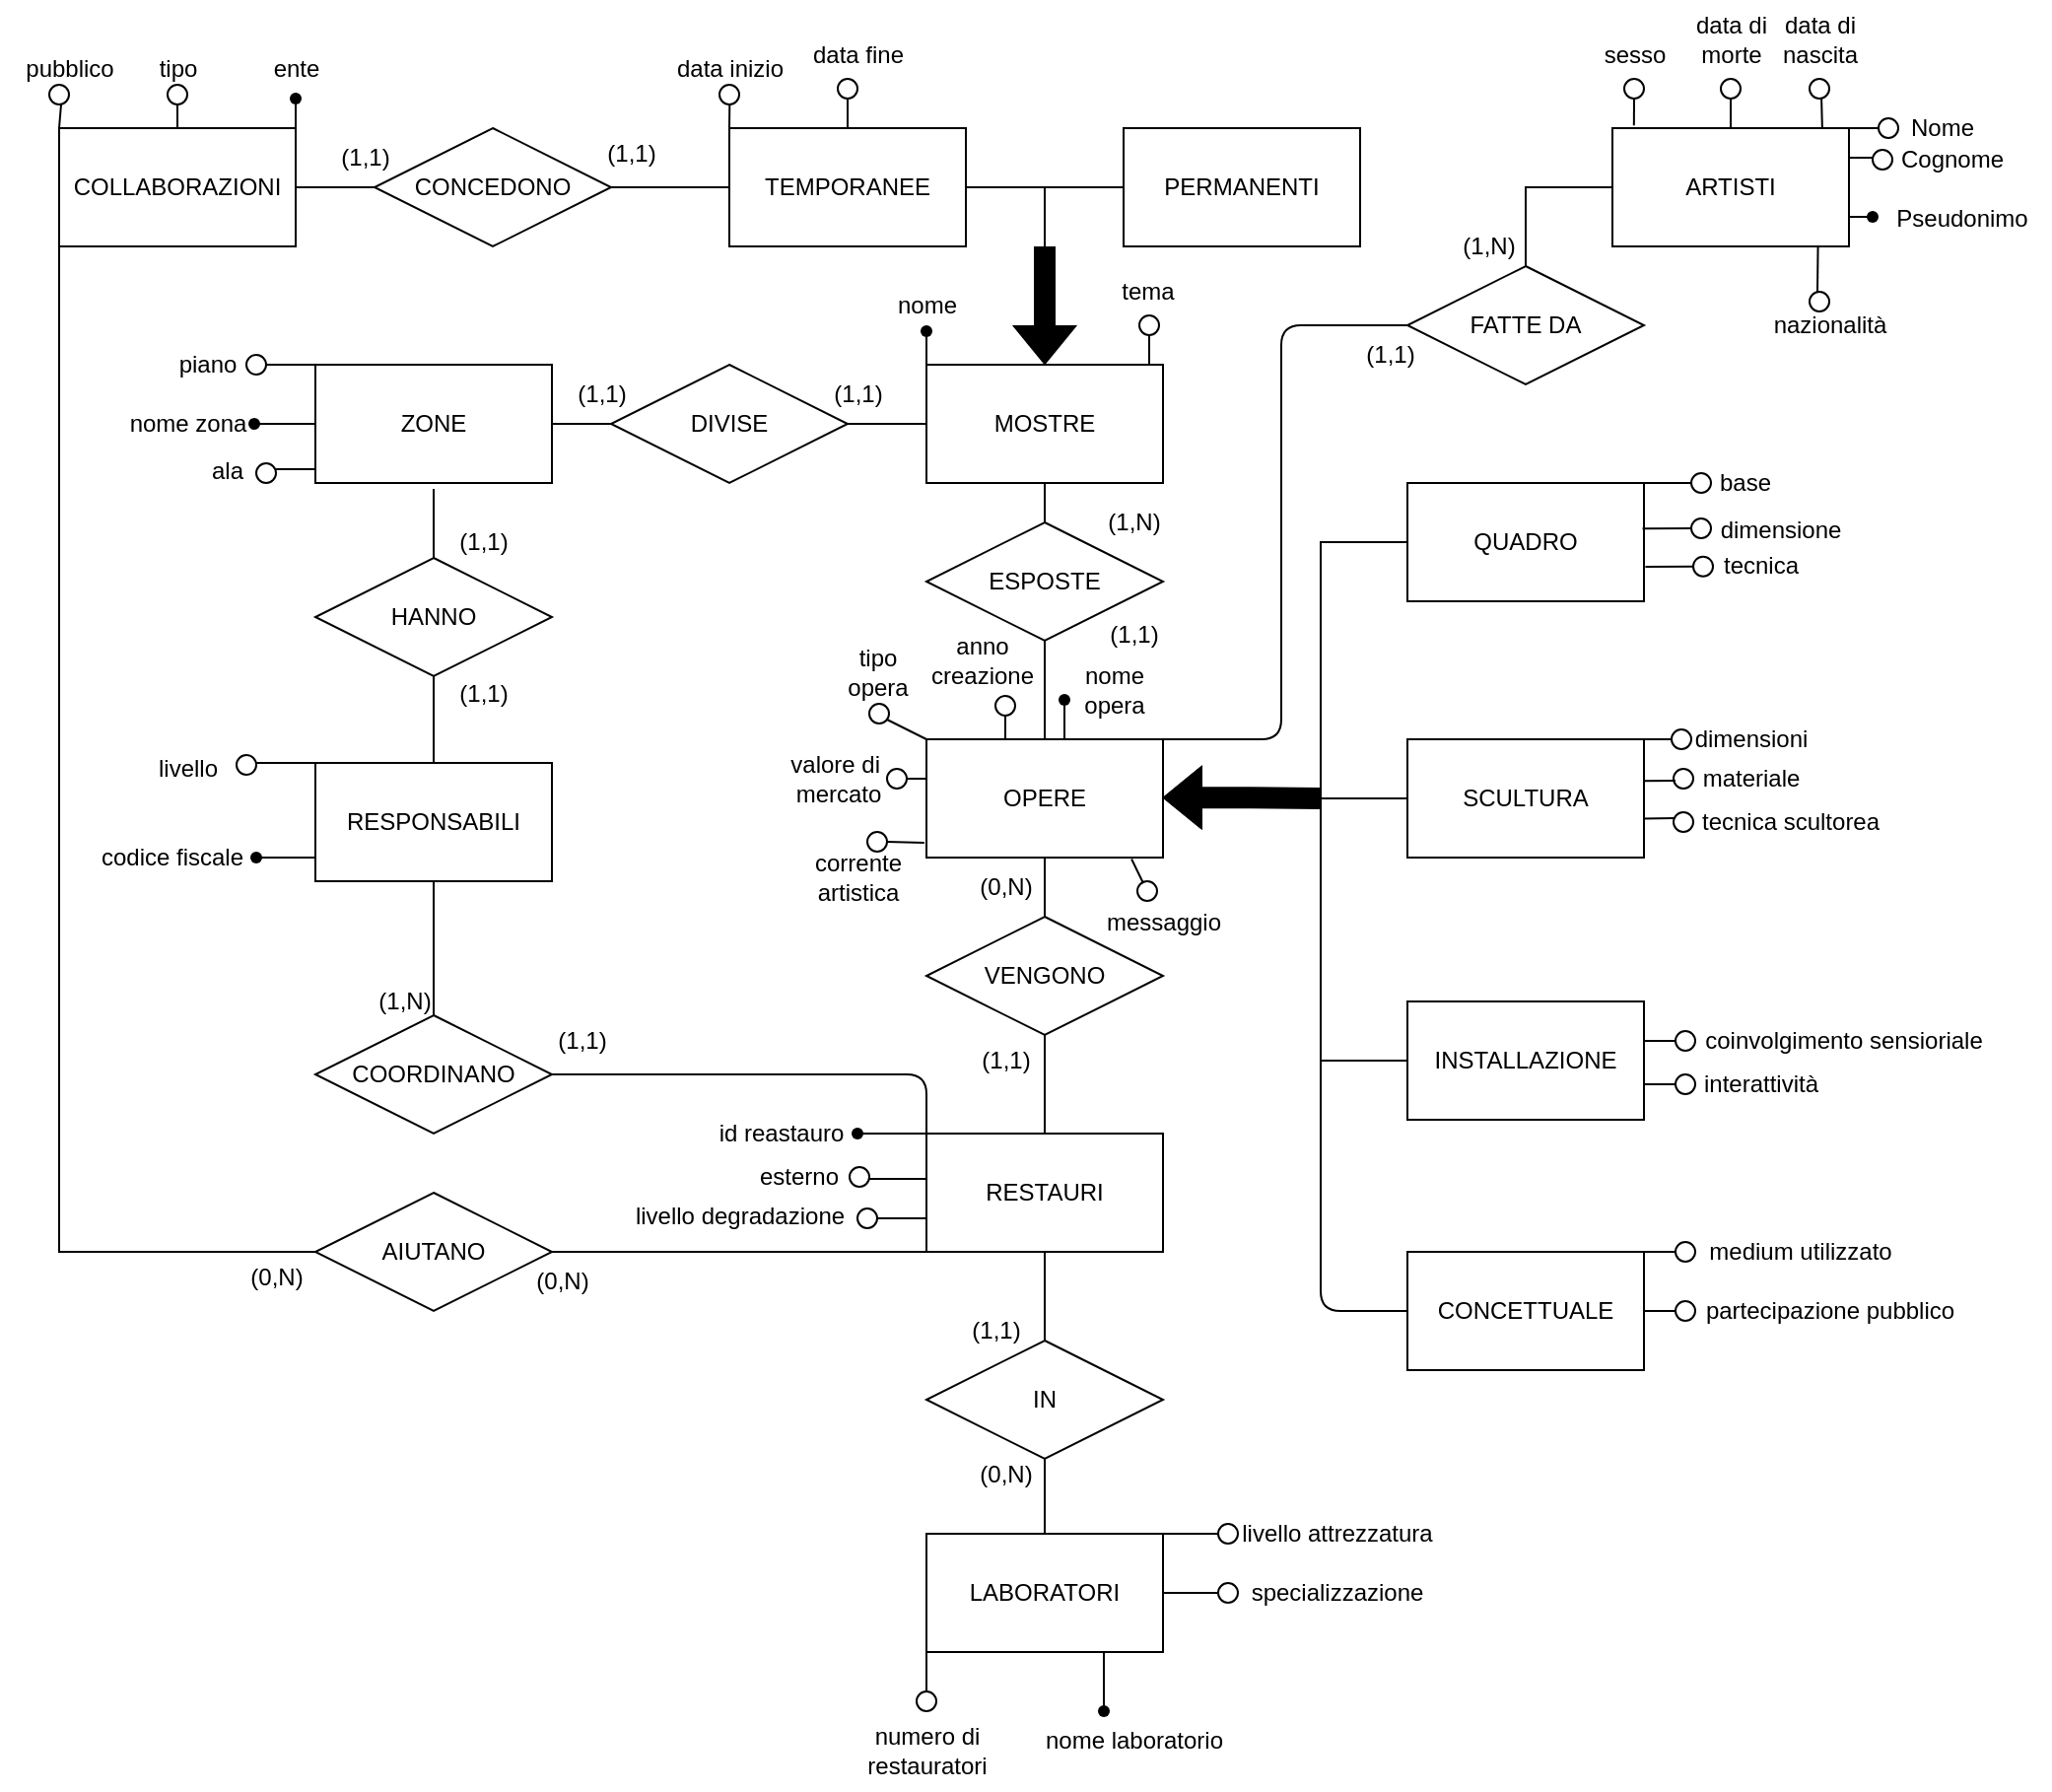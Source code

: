 <mxfile>
    <diagram name="Page-1" id="luR2FFAwwnQC8byFWhqQ">
        <mxGraphModel dx="2738" dy="872" grid="1" gridSize="10" guides="1" tooltips="1" connect="1" arrows="1" fold="1" page="1" pageScale="1" pageWidth="827" pageHeight="1169" math="0" shadow="0">
            <root>
                <mxCell id="0"/>
                <mxCell id="1" parent="0"/>
                <mxCell id="N99046JYa4Nt_qaHITTB-1" value="RESTAURI" style="rounded=0;whiteSpace=wrap;html=1;" parent="1" vertex="1">
                    <mxGeometry x="20" y="607" width="120" height="60" as="geometry"/>
                </mxCell>
                <mxCell id="N99046JYa4Nt_qaHITTB-2" value="INSTALLAZIONE" style="rounded=0;whiteSpace=wrap;html=1;" parent="1" vertex="1">
                    <mxGeometry x="264" y="540" width="120" height="60" as="geometry"/>
                </mxCell>
                <mxCell id="N99046JYa4Nt_qaHITTB-3" value="SCULTURA" style="rounded=0;whiteSpace=wrap;html=1;" parent="1" vertex="1">
                    <mxGeometry x="264" y="407" width="120" height="60" as="geometry"/>
                </mxCell>
                <mxCell id="N99046JYa4Nt_qaHITTB-4" value="QUADRO" style="rounded=0;whiteSpace=wrap;html=1;" parent="1" vertex="1">
                    <mxGeometry x="264" y="277" width="120" height="60" as="geometry"/>
                </mxCell>
                <mxCell id="N99046JYa4Nt_qaHITTB-5" value="ARTISTI" style="rounded=0;whiteSpace=wrap;html=1;" parent="1" vertex="1">
                    <mxGeometry x="368" y="97" width="120" height="60" as="geometry"/>
                </mxCell>
                <mxCell id="N99046JYa4Nt_qaHITTB-6" value="OPERE" style="rounded=0;whiteSpace=wrap;html=1;" parent="1" vertex="1">
                    <mxGeometry x="20" y="407" width="120" height="60" as="geometry"/>
                </mxCell>
                <mxCell id="N99046JYa4Nt_qaHITTB-7" value="MOSTRE" style="rounded=0;whiteSpace=wrap;html=1;" parent="1" vertex="1">
                    <mxGeometry x="20" y="217" width="120" height="60" as="geometry"/>
                </mxCell>
                <mxCell id="N99046JYa4Nt_qaHITTB-8" value="LABORATORI" style="rounded=0;whiteSpace=wrap;html=1;" parent="1" vertex="1">
                    <mxGeometry x="20" y="810" width="120" height="60" as="geometry"/>
                </mxCell>
                <mxCell id="N99046JYa4Nt_qaHITTB-9" value="" style="shape=flexArrow;endArrow=classic;html=1;rounded=0;entryX=1;entryY=0.5;entryDx=0;entryDy=0;fillColor=#000000;" parent="1" edge="1">
                    <mxGeometry width="50" height="50" relative="1" as="geometry">
                        <mxPoint x="220" y="437" as="sourcePoint"/>
                        <mxPoint x="140" y="436.58" as="targetPoint"/>
                        <Array as="points">
                            <mxPoint x="180" y="436.58"/>
                        </Array>
                    </mxGeometry>
                </mxCell>
                <mxCell id="N99046JYa4Nt_qaHITTB-14" value="" style="endArrow=none;html=1;rounded=0;entryX=0;entryY=0.5;entryDx=0;entryDy=0;" parent="1" target="N99046JYa4Nt_qaHITTB-5" edge="1">
                    <mxGeometry width="50" height="50" relative="1" as="geometry">
                        <mxPoint x="324" y="187" as="sourcePoint"/>
                        <mxPoint x="354" y="197" as="targetPoint"/>
                        <Array as="points">
                            <mxPoint x="324" y="127"/>
                        </Array>
                    </mxGeometry>
                </mxCell>
                <mxCell id="N99046JYa4Nt_qaHITTB-15" value="" style="endArrow=none;html=1;rounded=0;entryX=0.5;entryY=1;entryDx=0;entryDy=0;exitX=0.5;exitY=0;exitDx=0;exitDy=0;" parent="1" source="N99046JYa4Nt_qaHITTB-19" target="N99046JYa4Nt_qaHITTB-6" edge="1">
                    <mxGeometry width="50" height="50" relative="1" as="geometry">
                        <mxPoint x="180" y="697" as="sourcePoint"/>
                        <mxPoint x="230" y="647" as="targetPoint"/>
                    </mxGeometry>
                </mxCell>
                <mxCell id="N99046JYa4Nt_qaHITTB-17" value="" style="endArrow=none;html=1;rounded=0;entryX=0;entryY=0.5;entryDx=0;entryDy=0;" parent="1" target="N99046JYa4Nt_qaHITTB-2" edge="1">
                    <mxGeometry width="50" height="50" relative="1" as="geometry">
                        <mxPoint x="220" y="440" as="sourcePoint"/>
                        <mxPoint x="260" y="457" as="targetPoint"/>
                        <Array as="points">
                            <mxPoint x="220" y="570"/>
                        </Array>
                    </mxGeometry>
                </mxCell>
                <mxCell id="N99046JYa4Nt_qaHITTB-18" value="" style="endArrow=none;html=1;rounded=0;entryX=0;entryY=0.5;entryDx=0;entryDy=0;" parent="1" target="N99046JYa4Nt_qaHITTB-4" edge="1">
                    <mxGeometry width="50" height="50" relative="1" as="geometry">
                        <mxPoint x="220" y="440" as="sourcePoint"/>
                        <mxPoint x="250" y="307" as="targetPoint"/>
                        <Array as="points">
                            <mxPoint x="220" y="307"/>
                        </Array>
                    </mxGeometry>
                </mxCell>
                <mxCell id="N99046JYa4Nt_qaHITTB-19" value="VENGONO" style="rhombus;whiteSpace=wrap;html=1;" parent="1" vertex="1">
                    <mxGeometry x="20" y="497" width="120" height="60" as="geometry"/>
                </mxCell>
                <mxCell id="N99046JYa4Nt_qaHITTB-20" value="IN" style="rhombus;whiteSpace=wrap;html=1;" parent="1" vertex="1">
                    <mxGeometry x="20" y="712" width="120" height="60" as="geometry"/>
                </mxCell>
                <mxCell id="N99046JYa4Nt_qaHITTB-21" value="ESPOSTE" style="rhombus;whiteSpace=wrap;html=1;" parent="1" vertex="1">
                    <mxGeometry x="20" y="297" width="120" height="60" as="geometry"/>
                </mxCell>
                <mxCell id="N99046JYa4Nt_qaHITTB-22" value="COORDINANO" style="rhombus;whiteSpace=wrap;html=1;" parent="1" vertex="1">
                    <mxGeometry x="-290" y="547" width="120" height="60" as="geometry"/>
                </mxCell>
                <mxCell id="N99046JYa4Nt_qaHITTB-23" value="HANNO" style="rhombus;whiteSpace=wrap;html=1;" parent="1" vertex="1">
                    <mxGeometry x="-290" y="315" width="120" height="60" as="geometry"/>
                </mxCell>
                <mxCell id="N99046JYa4Nt_qaHITTB-25" value="CONCEDONO" style="rhombus;whiteSpace=wrap;html=1;" parent="1" vertex="1">
                    <mxGeometry x="-260" y="97" width="120" height="60" as="geometry"/>
                </mxCell>
                <mxCell id="N99046JYa4Nt_qaHITTB-26" value="DIVISE" style="rhombus;whiteSpace=wrap;html=1;" parent="1" vertex="1">
                    <mxGeometry x="-140" y="217" width="120" height="60" as="geometry"/>
                </mxCell>
                <mxCell id="N99046JYa4Nt_qaHITTB-27" value="" style="endArrow=none;html=1;rounded=0;entryX=0.5;entryY=1;entryDx=0;entryDy=0;exitX=0.5;exitY=0;exitDx=0;exitDy=0;" parent="1" source="N99046JYa4Nt_qaHITTB-20" target="N99046JYa4Nt_qaHITTB-1" edge="1">
                    <mxGeometry width="50" height="50" relative="1" as="geometry">
                        <mxPoint x="210" y="747" as="sourcePoint"/>
                        <mxPoint x="260" y="697" as="targetPoint"/>
                    </mxGeometry>
                </mxCell>
                <mxCell id="N99046JYa4Nt_qaHITTB-28" value="" style="endArrow=none;html=1;rounded=0;entryX=1;entryY=0.5;entryDx=0;entryDy=0;exitX=0;exitY=0.5;exitDx=0;exitDy=0;" parent="1" source="N99046JYa4Nt_qaHITTB-26" target="N99046JYa4Nt_qaHITTB-39" edge="1">
                    <mxGeometry width="50" height="50" relative="1" as="geometry">
                        <mxPoint x="-140.0" y="247.0" as="sourcePoint"/>
                        <mxPoint x="200" y="467" as="targetPoint"/>
                    </mxGeometry>
                </mxCell>
                <mxCell id="N99046JYa4Nt_qaHITTB-29" value="" style="endArrow=none;html=1;rounded=0;entryX=1;entryY=0.5;entryDx=0;entryDy=0;exitX=0;exitY=0.5;exitDx=0;exitDy=0;" parent="1" source="N99046JYa4Nt_qaHITTB-7" target="N99046JYa4Nt_qaHITTB-26" edge="1">
                    <mxGeometry width="50" height="50" relative="1" as="geometry">
                        <mxPoint x="170" y="517" as="sourcePoint"/>
                        <mxPoint x="10" y="287" as="targetPoint"/>
                    </mxGeometry>
                </mxCell>
                <mxCell id="N99046JYa4Nt_qaHITTB-30" value="" style="endArrow=none;html=1;rounded=0;entryX=1;entryY=0.5;entryDx=0;entryDy=0;" parent="1" target="N99046JYa4Nt_qaHITTB-37" edge="1">
                    <mxGeometry width="50" height="50" relative="1" as="geometry">
                        <mxPoint x="80" y="157" as="sourcePoint"/>
                        <mxPoint x="220" y="447" as="targetPoint"/>
                        <Array as="points">
                            <mxPoint x="80" y="127"/>
                        </Array>
                    </mxGeometry>
                </mxCell>
                <mxCell id="N99046JYa4Nt_qaHITTB-31" value="" style="endArrow=none;html=1;rounded=0;entryX=0;entryY=0.5;entryDx=0;entryDy=0;" parent="1" target="N99046JYa4Nt_qaHITTB-38" edge="1">
                    <mxGeometry width="50" height="50" relative="1" as="geometry">
                        <mxPoint x="80" y="157" as="sourcePoint"/>
                        <mxPoint x="220" y="447" as="targetPoint"/>
                        <Array as="points">
                            <mxPoint x="80" y="127"/>
                        </Array>
                    </mxGeometry>
                </mxCell>
                <mxCell id="N99046JYa4Nt_qaHITTB-32" value="" style="endArrow=none;html=1;rounded=0;entryX=0.5;entryY=1;entryDx=0;entryDy=0;exitX=0.5;exitY=0;exitDx=0;exitDy=0;" parent="1" source="N99046JYa4Nt_qaHITTB-21" target="N99046JYa4Nt_qaHITTB-7" edge="1">
                    <mxGeometry width="50" height="50" relative="1" as="geometry">
                        <mxPoint x="170" y="517" as="sourcePoint"/>
                        <mxPoint x="220" y="467" as="targetPoint"/>
                    </mxGeometry>
                </mxCell>
                <mxCell id="N99046JYa4Nt_qaHITTB-33" value="" style="endArrow=none;html=1;rounded=0;entryX=0.5;entryY=1;entryDx=0;entryDy=0;exitX=0.5;exitY=0;exitDx=0;exitDy=0;" parent="1" source="N99046JYa4Nt_qaHITTB-6" target="N99046JYa4Nt_qaHITTB-21" edge="1">
                    <mxGeometry width="50" height="50" relative="1" as="geometry">
                        <mxPoint x="80" y="377" as="sourcePoint"/>
                        <mxPoint x="220" y="467" as="targetPoint"/>
                    </mxGeometry>
                </mxCell>
                <mxCell id="N99046JYa4Nt_qaHITTB-34" value="" style="endArrow=none;html=1;rounded=0;entryX=0.5;entryY=1;entryDx=0;entryDy=0;exitX=0.5;exitY=0;exitDx=0;exitDy=0;" parent="1" source="N99046JYa4Nt_qaHITTB-1" target="N99046JYa4Nt_qaHITTB-19" edge="1">
                    <mxGeometry width="50" height="50" relative="1" as="geometry">
                        <mxPoint x="170" y="547" as="sourcePoint"/>
                        <mxPoint x="220" y="497" as="targetPoint"/>
                    </mxGeometry>
                </mxCell>
                <mxCell id="N99046JYa4Nt_qaHITTB-35" value="" style="endArrow=none;html=1;rounded=0;entryX=0.5;entryY=1;entryDx=0;entryDy=0;exitX=0.5;exitY=0;exitDx=0;exitDy=0;" parent="1" source="N99046JYa4Nt_qaHITTB-8" target="N99046JYa4Nt_qaHITTB-20" edge="1">
                    <mxGeometry width="50" height="50" relative="1" as="geometry">
                        <mxPoint x="-70" y="787" as="sourcePoint"/>
                        <mxPoint x="-20" y="737" as="targetPoint"/>
                    </mxGeometry>
                </mxCell>
                <mxCell id="N99046JYa4Nt_qaHITTB-36" value="" style="shape=flexArrow;endArrow=classic;html=1;rounded=0;entryX=0.5;entryY=0;entryDx=0;entryDy=0;fillColor=#000000;" parent="1" target="N99046JYa4Nt_qaHITTB-7" edge="1">
                    <mxGeometry width="50" height="50" relative="1" as="geometry">
                        <mxPoint x="80" y="157" as="sourcePoint"/>
                        <mxPoint x="80" y="197" as="targetPoint"/>
                    </mxGeometry>
                </mxCell>
                <mxCell id="N99046JYa4Nt_qaHITTB-37" value="TEMPORANEE" style="rounded=0;whiteSpace=wrap;html=1;" parent="1" vertex="1">
                    <mxGeometry x="-80" y="97" width="120" height="60" as="geometry"/>
                </mxCell>
                <mxCell id="N99046JYa4Nt_qaHITTB-38" value="PERMANENTI" style="rounded=0;whiteSpace=wrap;html=1;" parent="1" vertex="1">
                    <mxGeometry x="120" y="97" width="120" height="60" as="geometry"/>
                </mxCell>
                <mxCell id="N99046JYa4Nt_qaHITTB-39" value="ZONE" style="rounded=0;whiteSpace=wrap;html=1;" parent="1" vertex="1">
                    <mxGeometry x="-290" y="217" width="120" height="60" as="geometry"/>
                </mxCell>
                <mxCell id="N99046JYa4Nt_qaHITTB-41" value="RESPONSABILI" style="rounded=0;whiteSpace=wrap;html=1;" parent="1" vertex="1">
                    <mxGeometry x="-290" y="419" width="120" height="60" as="geometry"/>
                </mxCell>
                <mxCell id="N99046JYa4Nt_qaHITTB-42" value="" style="endArrow=none;html=1;rounded=0;entryX=0.5;entryY=1;entryDx=0;entryDy=0;exitX=0.5;exitY=0;exitDx=0;exitDy=0;" parent="1" source="N99046JYa4Nt_qaHITTB-41" target="N99046JYa4Nt_qaHITTB-23" edge="1">
                    <mxGeometry width="50" height="50" relative="1" as="geometry">
                        <mxPoint x="-330" y="377" as="sourcePoint"/>
                        <mxPoint x="-490" y="497" as="targetPoint"/>
                    </mxGeometry>
                </mxCell>
                <mxCell id="N99046JYa4Nt_qaHITTB-48" value="COLLABORAZIONI" style="rounded=0;whiteSpace=wrap;html=1;" parent="1" vertex="1">
                    <mxGeometry x="-420" y="97" width="120" height="60" as="geometry"/>
                </mxCell>
                <mxCell id="N99046JYa4Nt_qaHITTB-51" value="" style="endArrow=none;html=1;rounded=0;exitX=0;exitY=0.5;exitDx=0;exitDy=0;" parent="1" source="N99046JYa4Nt_qaHITTB-53" edge="1">
                    <mxGeometry width="50" height="50" relative="1" as="geometry">
                        <mxPoint x="-450" y="650.333" as="sourcePoint"/>
                        <mxPoint x="-420" y="160" as="targetPoint"/>
                        <Array as="points">
                            <mxPoint x="-420" y="667"/>
                            <mxPoint x="-420" y="150"/>
                        </Array>
                    </mxGeometry>
                </mxCell>
                <mxCell id="N99046JYa4Nt_qaHITTB-53" value="AIUTANO" style="rhombus;whiteSpace=wrap;html=1;" parent="1" vertex="1">
                    <mxGeometry x="-290" y="637" width="120" height="60" as="geometry"/>
                </mxCell>
                <mxCell id="N99046JYa4Nt_qaHITTB-55" value="" style="endArrow=none;html=1;rounded=0;entryX=0;entryY=0.5;entryDx=0;entryDy=0;exitX=1;exitY=0.5;exitDx=0;exitDy=0;" parent="1" source="N99046JYa4Nt_qaHITTB-48" target="N99046JYa4Nt_qaHITTB-25" edge="1">
                    <mxGeometry width="50" height="50" relative="1" as="geometry">
                        <mxPoint x="-270" y="207" as="sourcePoint"/>
                        <mxPoint x="-290" y="127" as="targetPoint"/>
                    </mxGeometry>
                </mxCell>
                <mxCell id="N99046JYa4Nt_qaHITTB-56" value="" style="endArrow=none;html=1;rounded=0;entryX=0;entryY=0.5;entryDx=0;entryDy=0;exitX=1;exitY=0.5;exitDx=0;exitDy=0;" parent="1" source="N99046JYa4Nt_qaHITTB-25" target="N99046JYa4Nt_qaHITTB-37" edge="1">
                    <mxGeometry width="50" height="50" relative="1" as="geometry">
                        <mxPoint x="-140" y="197" as="sourcePoint"/>
                        <mxPoint x="-90" y="147" as="targetPoint"/>
                    </mxGeometry>
                </mxCell>
                <mxCell id="11" value="" style="ellipse;whiteSpace=wrap;html=1;aspect=fixed;" parent="1" vertex="1">
                    <mxGeometry x="-9" y="389" width="10" height="10" as="geometry"/>
                </mxCell>
                <mxCell id="12" value="" style="ellipse;whiteSpace=wrap;html=1;aspect=fixed;" parent="1" vertex="1">
                    <mxGeometry y="422" width="10" height="10" as="geometry"/>
                </mxCell>
                <mxCell id="15" value="" style="ellipse;whiteSpace=wrap;html=1;aspect=fixed;" parent="1" vertex="1">
                    <mxGeometry x="-10" y="454" width="10" height="10" as="geometry"/>
                </mxCell>
                <mxCell id="18" value="" style="ellipse;whiteSpace=wrap;html=1;aspect=fixed;" parent="1" vertex="1">
                    <mxGeometry x="400" y="577" width="10" height="10" as="geometry"/>
                </mxCell>
                <mxCell id="19" value="" style="ellipse;whiteSpace=wrap;html=1;aspect=fixed;" parent="1" vertex="1">
                    <mxGeometry x="409" y="314.34" width="10" height="10" as="geometry"/>
                </mxCell>
                <mxCell id="20" value="" style="ellipse;whiteSpace=wrap;html=1;aspect=fixed;" parent="1" vertex="1">
                    <mxGeometry x="399" y="422" width="10" height="10" as="geometry"/>
                </mxCell>
                <mxCell id="21" value="" style="ellipse;whiteSpace=wrap;html=1;aspect=fixed;" parent="1" vertex="1">
                    <mxGeometry x="399" y="444" width="10" height="10" as="geometry"/>
                </mxCell>
                <mxCell id="22" value="" style="ellipse;whiteSpace=wrap;html=1;aspect=fixed;" parent="1" vertex="1">
                    <mxGeometry x="400" y="555" width="10" height="10" as="geometry"/>
                </mxCell>
                <mxCell id="23" value="" style="ellipse;whiteSpace=wrap;html=1;aspect=fixed;" parent="1" vertex="1">
                    <mxGeometry x="127" y="479" width="10" height="10" as="geometry"/>
                </mxCell>
                <mxCell id="24" value="" style="ellipse;whiteSpace=wrap;html=1;aspect=fixed;" parent="1" vertex="1">
                    <mxGeometry x="400" y="662" width="10" height="10" as="geometry"/>
                </mxCell>
                <mxCell id="25" value="" style="ellipse;whiteSpace=wrap;html=1;aspect=fixed;" parent="1" vertex="1">
                    <mxGeometry x="400" y="692" width="10" height="10" as="geometry"/>
                </mxCell>
                <mxCell id="39" value="" style="endArrow=none;html=1;" parent="1" target="40" edge="1">
                    <mxGeometry width="50" height="50" relative="1" as="geometry">
                        <mxPoint x="90" y="407" as="sourcePoint"/>
                        <mxPoint x="90" y="387" as="targetPoint"/>
                    </mxGeometry>
                </mxCell>
                <mxCell id="40" value="" style="shape=waypoint;sketch=0;fillStyle=solid;size=6;pointerEvents=1;points=[];fillColor=none;resizable=0;rotatable=0;perimeter=centerPerimeter;snapToPoint=1;" parent="1" vertex="1">
                    <mxGeometry x="80.0" y="377" width="20" height="20" as="geometry"/>
                </mxCell>
                <mxCell id="41" value="nome&lt;br&gt;opera" style="text;html=1;align=center;verticalAlign=middle;resizable=0;points=[];autosize=1;strokeColor=none;fillColor=none;" parent="1" vertex="1">
                    <mxGeometry x="90" y="362" width="50" height="40" as="geometry"/>
                </mxCell>
                <mxCell id="45" value="anno&lt;br&gt;creazione" style="text;html=1;align=center;verticalAlign=middle;resizable=0;points=[];autosize=1;strokeColor=none;fillColor=none;" parent="1" vertex="1">
                    <mxGeometry x="8" y="347" width="80" height="40" as="geometry"/>
                </mxCell>
                <mxCell id="46" value="" style="endArrow=none;html=1;startArrow=none;" parent="1" source="10" edge="1">
                    <mxGeometry width="50" height="50" relative="1" as="geometry">
                        <mxPoint x="60" y="387" as="sourcePoint"/>
                        <mxPoint x="60" y="407" as="targetPoint"/>
                    </mxGeometry>
                </mxCell>
                <mxCell id="48" value="" style="endArrow=none;html=1;" parent="1" target="10" edge="1">
                    <mxGeometry width="50" height="50" relative="1" as="geometry">
                        <mxPoint x="60.0" y="387" as="sourcePoint"/>
                        <mxPoint x="60.0" y="407" as="targetPoint"/>
                    </mxGeometry>
                </mxCell>
                <mxCell id="10" value="" style="ellipse;whiteSpace=wrap;html=1;aspect=fixed;" parent="1" vertex="1">
                    <mxGeometry x="55" y="385" width="10" height="10" as="geometry"/>
                </mxCell>
                <mxCell id="51" value="FATTE DA" style="rhombus;whiteSpace=wrap;html=1;" parent="1" vertex="1">
                    <mxGeometry x="264" y="167" width="120" height="60" as="geometry"/>
                </mxCell>
                <mxCell id="52" value="" style="endArrow=none;html=1;entryX=0;entryY=0.5;entryDx=0;entryDy=0;exitX=1;exitY=0;exitDx=0;exitDy=0;" parent="1" source="N99046JYa4Nt_qaHITTB-6" target="51" edge="1">
                    <mxGeometry width="50" height="50" relative="1" as="geometry">
                        <mxPoint x="212" y="277.0" as="sourcePoint"/>
                        <mxPoint x="332" y="247" as="targetPoint"/>
                        <Array as="points">
                            <mxPoint x="200" y="407"/>
                            <mxPoint x="200" y="197"/>
                        </Array>
                    </mxGeometry>
                </mxCell>
                <mxCell id="53" value="" style="endArrow=none;html=1;" parent="1" edge="1">
                    <mxGeometry width="50" height="50" relative="1" as="geometry">
                        <mxPoint y="397" as="sourcePoint"/>
                        <mxPoint x="20" y="407" as="targetPoint"/>
                    </mxGeometry>
                </mxCell>
                <mxCell id="55" value="tipo&lt;br&gt;opera" style="text;html=1;align=center;verticalAlign=middle;resizable=0;points=[];autosize=1;strokeColor=none;fillColor=none;" parent="1" vertex="1">
                    <mxGeometry x="-30" y="353" width="50" height="40" as="geometry"/>
                </mxCell>
                <mxCell id="56" value="" style="endArrow=none;html=1;" parent="1" edge="1">
                    <mxGeometry width="50" height="50" relative="1" as="geometry">
                        <mxPoint x="10" y="427" as="sourcePoint"/>
                        <mxPoint x="20" y="427" as="targetPoint"/>
                    </mxGeometry>
                </mxCell>
                <mxCell id="57" value="valore di&amp;nbsp;&lt;br&gt;mercato" style="text;html=1;align=center;verticalAlign=middle;resizable=0;points=[];autosize=1;strokeColor=none;fillColor=none;" parent="1" vertex="1">
                    <mxGeometry x="-60" y="407" width="70" height="40" as="geometry"/>
                </mxCell>
                <mxCell id="61" value="CONCETTUALE" style="rounded=0;whiteSpace=wrap;html=1;" vertex="1" parent="1">
                    <mxGeometry x="264" y="667" width="120" height="60" as="geometry"/>
                </mxCell>
                <mxCell id="62" value="" style="endArrow=none;html=1;entryX=0;entryY=0.5;entryDx=0;entryDy=0;" edge="1" parent="1" target="N99046JYa4Nt_qaHITTB-3">
                    <mxGeometry width="50" height="50" relative="1" as="geometry">
                        <mxPoint x="220" y="437" as="sourcePoint"/>
                        <mxPoint x="240" y="470" as="targetPoint"/>
                    </mxGeometry>
                </mxCell>
                <mxCell id="63" value="" style="endArrow=none;html=1;entryX=0;entryY=0.5;entryDx=0;entryDy=0;" edge="1" parent="1" target="61">
                    <mxGeometry width="50" height="50" relative="1" as="geometry">
                        <mxPoint x="220" y="440" as="sourcePoint"/>
                        <mxPoint x="240" y="677" as="targetPoint"/>
                        <Array as="points">
                            <mxPoint x="220" y="697"/>
                        </Array>
                    </mxGeometry>
                </mxCell>
                <mxCell id="67" value="" style="endArrow=none;html=1;exitX=1;exitY=0;exitDx=0;exitDy=0;startArrow=none;" edge="1" parent="1" source="13">
                    <mxGeometry width="50" height="50" relative="1" as="geometry">
                        <mxPoint x="390" y="300" as="sourcePoint"/>
                        <mxPoint x="410" y="277" as="targetPoint"/>
                    </mxGeometry>
                </mxCell>
                <mxCell id="68" value="" style="endArrow=none;html=1;exitX=1;exitY=0;exitDx=0;exitDy=0;" edge="1" parent="1" source="N99046JYa4Nt_qaHITTB-4" target="13">
                    <mxGeometry width="50" height="50" relative="1" as="geometry">
                        <mxPoint x="384" y="277.0" as="sourcePoint"/>
                        <mxPoint x="410" y="277" as="targetPoint"/>
                    </mxGeometry>
                </mxCell>
                <mxCell id="13" value="" style="ellipse;whiteSpace=wrap;html=1;aspect=fixed;" parent="1" vertex="1">
                    <mxGeometry x="408" y="272" width="10" height="10" as="geometry"/>
                </mxCell>
                <mxCell id="69" value="base" style="text;html=1;align=center;verticalAlign=middle;resizable=0;points=[];autosize=1;strokeColor=none;fillColor=none;" vertex="1" parent="1">
                    <mxGeometry x="410" y="262" width="50" height="30" as="geometry"/>
                </mxCell>
                <mxCell id="70" value="" style="endArrow=none;html=1;exitX=0.994;exitY=0.386;exitDx=0;exitDy=0;exitPerimeter=0;startArrow=none;" edge="1" parent="1" source="14">
                    <mxGeometry width="50" height="50" relative="1" as="geometry">
                        <mxPoint x="440" y="350" as="sourcePoint"/>
                        <mxPoint x="410" y="300" as="targetPoint"/>
                    </mxGeometry>
                </mxCell>
                <mxCell id="71" value="" style="endArrow=none;html=1;exitX=0.994;exitY=0.386;exitDx=0;exitDy=0;exitPerimeter=0;" edge="1" parent="1" source="N99046JYa4Nt_qaHITTB-4" target="14">
                    <mxGeometry width="50" height="50" relative="1" as="geometry">
                        <mxPoint x="383.28" y="300.16" as="sourcePoint"/>
                        <mxPoint x="410" y="300" as="targetPoint"/>
                    </mxGeometry>
                </mxCell>
                <mxCell id="14" value="" style="ellipse;whiteSpace=wrap;html=1;aspect=fixed;" parent="1" vertex="1">
                    <mxGeometry x="408" y="295" width="10" height="10" as="geometry"/>
                </mxCell>
                <mxCell id="72" value="dimensione" style="text;html=1;align=center;verticalAlign=middle;resizable=0;points=[];autosize=1;strokeColor=none;fillColor=none;" vertex="1" parent="1">
                    <mxGeometry x="413" y="286.34" width="80" height="30" as="geometry"/>
                </mxCell>
                <mxCell id="73" value="" style="endArrow=none;html=1;exitX=1.006;exitY=0.642;exitDx=0;exitDy=0;exitPerimeter=0;entryX=0;entryY=0.5;entryDx=0;entryDy=0;" edge="1" parent="1" target="19">
                    <mxGeometry width="50" height="50" relative="1" as="geometry">
                        <mxPoint x="384.72" y="319.52" as="sourcePoint"/>
                        <mxPoint x="409" y="321.34" as="targetPoint"/>
                    </mxGeometry>
                </mxCell>
                <mxCell id="75" value="" style="endArrow=none;html=1;entryX=-0.009;entryY=0.874;entryDx=0;entryDy=0;entryPerimeter=0;" edge="1" parent="1" target="N99046JYa4Nt_qaHITTB-6">
                    <mxGeometry width="50" height="50" relative="1" as="geometry">
                        <mxPoint y="459" as="sourcePoint"/>
                        <mxPoint y="480" as="targetPoint"/>
                    </mxGeometry>
                </mxCell>
                <mxCell id="77" value="corrente&lt;br&gt;artistica" style="text;html=1;align=center;verticalAlign=middle;resizable=0;points=[];autosize=1;strokeColor=none;fillColor=none;" vertex="1" parent="1">
                    <mxGeometry x="-50" y="457" width="70" height="40" as="geometry"/>
                </mxCell>
                <mxCell id="78" value="tecnica" style="text;html=1;align=center;verticalAlign=middle;resizable=0;points=[];autosize=1;strokeColor=none;fillColor=none;" vertex="1" parent="1">
                    <mxGeometry x="413" y="304.34" width="60" height="30" as="geometry"/>
                </mxCell>
                <mxCell id="79" value="" style="endArrow=none;html=1;exitX=1;exitY=0;exitDx=0;exitDy=0;startArrow=none;" edge="1" parent="1" source="16">
                    <mxGeometry width="50" height="50" relative="1" as="geometry">
                        <mxPoint x="410" y="460" as="sourcePoint"/>
                        <mxPoint x="400" y="407" as="targetPoint"/>
                    </mxGeometry>
                </mxCell>
                <mxCell id="80" value="" style="endArrow=none;html=1;exitX=1;exitY=0;exitDx=0;exitDy=0;" edge="1" parent="1" source="N99046JYa4Nt_qaHITTB-3" target="16">
                    <mxGeometry width="50" height="50" relative="1" as="geometry">
                        <mxPoint x="384" y="407" as="sourcePoint"/>
                        <mxPoint x="400" y="407" as="targetPoint"/>
                    </mxGeometry>
                </mxCell>
                <mxCell id="16" value="" style="ellipse;whiteSpace=wrap;html=1;aspect=fixed;" parent="1" vertex="1">
                    <mxGeometry x="398" y="402" width="10" height="10" as="geometry"/>
                </mxCell>
                <mxCell id="81" value="dimensioni" style="text;html=1;align=center;verticalAlign=middle;resizable=0;points=[];autosize=1;strokeColor=none;fillColor=none;" vertex="1" parent="1">
                    <mxGeometry x="398" y="392" width="80" height="30" as="geometry"/>
                </mxCell>
                <mxCell id="82" value="" style="endArrow=none;html=1;exitX=0.999;exitY=0.671;exitDx=0;exitDy=0;exitPerimeter=0;" edge="1" parent="1" source="N99046JYa4Nt_qaHITTB-3">
                    <mxGeometry width="50" height="50" relative="1" as="geometry">
                        <mxPoint x="450" y="510" as="sourcePoint"/>
                        <mxPoint x="400" y="447" as="targetPoint"/>
                    </mxGeometry>
                </mxCell>
                <mxCell id="83" value="" style="endArrow=none;html=1;exitX=0.996;exitY=0.353;exitDx=0;exitDy=0;exitPerimeter=0;" edge="1" parent="1" source="N99046JYa4Nt_qaHITTB-3">
                    <mxGeometry width="50" height="50" relative="1" as="geometry">
                        <mxPoint x="410" y="490" as="sourcePoint"/>
                        <mxPoint x="400" y="428" as="targetPoint"/>
                    </mxGeometry>
                </mxCell>
                <mxCell id="85" value="materiale" style="text;html=1;align=center;verticalAlign=middle;resizable=0;points=[];autosize=1;strokeColor=none;fillColor=none;" vertex="1" parent="1">
                    <mxGeometry x="403" y="412" width="70" height="30" as="geometry"/>
                </mxCell>
                <mxCell id="87" value="tecnica scultorea" style="text;html=1;align=center;verticalAlign=middle;resizable=0;points=[];autosize=1;strokeColor=none;fillColor=none;" vertex="1" parent="1">
                    <mxGeometry x="403" y="434" width="110" height="30" as="geometry"/>
                </mxCell>
                <mxCell id="91" value="" style="endArrow=none;html=1;exitX=1.002;exitY=0.333;exitDx=0;exitDy=0;exitPerimeter=0;" edge="1" parent="1" source="N99046JYa4Nt_qaHITTB-2">
                    <mxGeometry width="50" height="50" relative="1" as="geometry">
                        <mxPoint x="390" y="610" as="sourcePoint"/>
                        <mxPoint x="400" y="560" as="targetPoint"/>
                    </mxGeometry>
                </mxCell>
                <mxCell id="93" value="" style="endArrow=none;html=1;exitX=0.999;exitY=0.683;exitDx=0;exitDy=0;exitPerimeter=0;" edge="1" parent="1">
                    <mxGeometry width="50" height="50" relative="1" as="geometry">
                        <mxPoint x="383.88" y="581.98" as="sourcePoint"/>
                        <mxPoint x="400" y="582" as="targetPoint"/>
                    </mxGeometry>
                </mxCell>
                <mxCell id="95" value="" style="endArrow=none;html=1;entryX=0.867;entryY=1.013;entryDx=0;entryDy=0;entryPerimeter=0;" edge="1" parent="1" target="N99046JYa4Nt_qaHITTB-6">
                    <mxGeometry width="50" height="50" relative="1" as="geometry">
                        <mxPoint x="130" y="480" as="sourcePoint"/>
                        <mxPoint x="200" y="490" as="targetPoint"/>
                    </mxGeometry>
                </mxCell>
                <mxCell id="97" value="messaggio" style="text;html=1;align=center;verticalAlign=middle;resizable=0;points=[];autosize=1;strokeColor=none;fillColor=none;" vertex="1" parent="1">
                    <mxGeometry x="100" y="485" width="80" height="30" as="geometry"/>
                </mxCell>
                <mxCell id="98" value="coinvolgimento sensioriale" style="text;html=1;align=center;verticalAlign=middle;resizable=0;points=[];autosize=1;strokeColor=none;fillColor=none;" vertex="1" parent="1">
                    <mxGeometry x="405" y="545" width="160" height="30" as="geometry"/>
                </mxCell>
                <mxCell id="99" value="interattività" style="text;html=1;align=center;verticalAlign=middle;resizable=0;points=[];autosize=1;strokeColor=none;fillColor=none;" vertex="1" parent="1">
                    <mxGeometry x="403" y="567" width="80" height="30" as="geometry"/>
                </mxCell>
                <mxCell id="100" value="" style="endArrow=none;html=1;exitX=1;exitY=0;exitDx=0;exitDy=0;" edge="1" parent="1" source="61">
                    <mxGeometry width="50" height="50" relative="1" as="geometry">
                        <mxPoint x="410" y="730" as="sourcePoint"/>
                        <mxPoint x="400" y="667" as="targetPoint"/>
                    </mxGeometry>
                </mxCell>
                <mxCell id="102" value="medium utilizzato" style="text;html=1;align=center;verticalAlign=middle;resizable=0;points=[];autosize=1;strokeColor=none;fillColor=none;" vertex="1" parent="1">
                    <mxGeometry x="403" y="652" width="120" height="30" as="geometry"/>
                </mxCell>
                <mxCell id="103" value="" style="endArrow=none;html=1;exitX=1;exitY=0.5;exitDx=0;exitDy=0;" edge="1" parent="1" source="61">
                    <mxGeometry width="50" height="50" relative="1" as="geometry">
                        <mxPoint x="410" y="760" as="sourcePoint"/>
                        <mxPoint x="400" y="697" as="targetPoint"/>
                    </mxGeometry>
                </mxCell>
                <mxCell id="106" value="partecipazione pubblico" style="text;html=1;align=center;verticalAlign=middle;resizable=0;points=[];autosize=1;strokeColor=none;fillColor=none;" vertex="1" parent="1">
                    <mxGeometry x="403" y="682" width="150" height="30" as="geometry"/>
                </mxCell>
                <mxCell id="114" value="" style="endArrow=none;html=1;exitX=1;exitY=0;exitDx=0;exitDy=0;startArrow=none;" edge="1" parent="1" source="112">
                    <mxGeometry width="50" height="50" relative="1" as="geometry">
                        <mxPoint x="490" y="100" as="sourcePoint"/>
                        <mxPoint x="510" y="97" as="targetPoint"/>
                    </mxGeometry>
                </mxCell>
                <mxCell id="115" value="" style="endArrow=none;html=1;exitX=1;exitY=0;exitDx=0;exitDy=0;" edge="1" parent="1" source="N99046JYa4Nt_qaHITTB-5" target="112">
                    <mxGeometry width="50" height="50" relative="1" as="geometry">
                        <mxPoint x="488" y="97" as="sourcePoint"/>
                        <mxPoint x="510" y="97" as="targetPoint"/>
                    </mxGeometry>
                </mxCell>
                <mxCell id="112" value="" style="ellipse;whiteSpace=wrap;html=1;aspect=fixed;" vertex="1" parent="1">
                    <mxGeometry x="503" y="92" width="10" height="10" as="geometry"/>
                </mxCell>
                <mxCell id="116" value="Nome" style="text;html=1;align=center;verticalAlign=middle;resizable=0;points=[];autosize=1;strokeColor=none;fillColor=none;" vertex="1" parent="1">
                    <mxGeometry x="505" y="82" width="60" height="30" as="geometry"/>
                </mxCell>
                <mxCell id="117" value="" style="endArrow=none;html=1;exitX=1;exitY=0.25;exitDx=0;exitDy=0;" edge="1" parent="1" source="N99046JYa4Nt_qaHITTB-5">
                    <mxGeometry width="50" height="50" relative="1" as="geometry">
                        <mxPoint x="510" y="160" as="sourcePoint"/>
                        <mxPoint x="500" y="112" as="targetPoint"/>
                    </mxGeometry>
                </mxCell>
                <mxCell id="118" value="" style="ellipse;whiteSpace=wrap;html=1;aspect=fixed;" vertex="1" parent="1">
                    <mxGeometry x="500" y="108" width="10" height="10" as="geometry"/>
                </mxCell>
                <mxCell id="119" value="Cognome" style="text;html=1;align=center;verticalAlign=middle;resizable=0;points=[];autosize=1;strokeColor=none;fillColor=none;" vertex="1" parent="1">
                    <mxGeometry x="500" y="98" width="80" height="30" as="geometry"/>
                </mxCell>
                <mxCell id="120" value="" style="endArrow=none;html=1;exitX=1;exitY=0.75;exitDx=0;exitDy=0;" edge="1" parent="1" source="N99046JYa4Nt_qaHITTB-5" target="140">
                    <mxGeometry width="50" height="50" relative="1" as="geometry">
                        <mxPoint x="520" y="190" as="sourcePoint"/>
                        <mxPoint x="500" y="142" as="targetPoint"/>
                    </mxGeometry>
                </mxCell>
                <mxCell id="121" value="Pseudonimo" style="text;html=1;align=center;verticalAlign=middle;resizable=0;points=[];autosize=1;strokeColor=none;fillColor=none;" vertex="1" parent="1">
                    <mxGeometry x="500" y="128" width="90" height="30" as="geometry"/>
                </mxCell>
                <mxCell id="123" value="" style="endArrow=none;html=1;exitX=0.887;exitY=-0.001;exitDx=0;exitDy=0;exitPerimeter=0;" edge="1" parent="1" source="N99046JYa4Nt_qaHITTB-5">
                    <mxGeometry width="50" height="50" relative="1" as="geometry">
                        <mxPoint x="470" y="90" as="sourcePoint"/>
                        <mxPoint x="474" y="80" as="targetPoint"/>
                    </mxGeometry>
                </mxCell>
                <mxCell id="124" value="" style="ellipse;whiteSpace=wrap;html=1;aspect=fixed;" vertex="1" parent="1">
                    <mxGeometry x="468" y="72" width="10" height="10" as="geometry"/>
                </mxCell>
                <mxCell id="125" value="data di &lt;br&gt;nascita" style="text;html=1;align=center;verticalAlign=middle;resizable=0;points=[];autosize=1;strokeColor=none;fillColor=none;" vertex="1" parent="1">
                    <mxGeometry x="443" y="32" width="60" height="40" as="geometry"/>
                </mxCell>
                <mxCell id="126" value="" style="endArrow=none;html=1;exitX=0.5;exitY=0;exitDx=0;exitDy=0;startArrow=none;" edge="1" parent="1" source="127">
                    <mxGeometry width="50" height="50" relative="1" as="geometry">
                        <mxPoint x="380" y="90" as="sourcePoint"/>
                        <mxPoint x="428" y="80" as="targetPoint"/>
                    </mxGeometry>
                </mxCell>
                <mxCell id="128" value="" style="endArrow=none;html=1;exitX=0.5;exitY=0;exitDx=0;exitDy=0;" edge="1" parent="1" source="N99046JYa4Nt_qaHITTB-5" target="127">
                    <mxGeometry width="50" height="50" relative="1" as="geometry">
                        <mxPoint x="428" y="97" as="sourcePoint"/>
                        <mxPoint x="428" y="80" as="targetPoint"/>
                    </mxGeometry>
                </mxCell>
                <mxCell id="127" value="" style="ellipse;whiteSpace=wrap;html=1;aspect=fixed;" vertex="1" parent="1">
                    <mxGeometry x="423" y="72" width="10" height="10" as="geometry"/>
                </mxCell>
                <mxCell id="129" value="data di&lt;br&gt;morte" style="text;html=1;align=center;verticalAlign=middle;resizable=0;points=[];autosize=1;strokeColor=none;fillColor=none;" vertex="1" parent="1">
                    <mxGeometry x="398" y="32" width="60" height="40" as="geometry"/>
                </mxCell>
                <mxCell id="130" value="" style="endArrow=none;html=1;entryX=0.091;entryY=-0.023;entryDx=0;entryDy=0;entryPerimeter=0;" edge="1" parent="1" target="N99046JYa4Nt_qaHITTB-5">
                    <mxGeometry width="50" height="50" relative="1" as="geometry">
                        <mxPoint x="379" y="80" as="sourcePoint"/>
                        <mxPoint x="370" y="90" as="targetPoint"/>
                    </mxGeometry>
                </mxCell>
                <mxCell id="131" value="" style="ellipse;whiteSpace=wrap;html=1;aspect=fixed;" vertex="1" parent="1">
                    <mxGeometry x="374" y="72" width="10" height="10" as="geometry"/>
                </mxCell>
                <mxCell id="132" value="sesso" style="text;html=1;align=center;verticalAlign=middle;resizable=0;points=[];autosize=1;strokeColor=none;fillColor=none;" vertex="1" parent="1">
                    <mxGeometry x="354" y="45" width="50" height="30" as="geometry"/>
                </mxCell>
                <mxCell id="133" value="" style="endArrow=none;html=1;entryX=0.869;entryY=1.006;entryDx=0;entryDy=0;entryPerimeter=0;" edge="1" parent="1" target="N99046JYa4Nt_qaHITTB-5">
                    <mxGeometry width="50" height="50" relative="1" as="geometry">
                        <mxPoint x="472" y="180" as="sourcePoint"/>
                        <mxPoint x="480" y="180" as="targetPoint"/>
                    </mxGeometry>
                </mxCell>
                <mxCell id="134" value="" style="ellipse;whiteSpace=wrap;html=1;aspect=fixed;" vertex="1" parent="1">
                    <mxGeometry x="468" y="180" width="10" height="10" as="geometry"/>
                </mxCell>
                <mxCell id="135" value="nazionalità" style="text;html=1;align=center;verticalAlign=middle;resizable=0;points=[];autosize=1;strokeColor=none;fillColor=none;" vertex="1" parent="1">
                    <mxGeometry x="438" y="182" width="80" height="30" as="geometry"/>
                </mxCell>
                <mxCell id="136" value="" style="endArrow=none;html=1;startArrow=none;" edge="1" parent="1">
                    <mxGeometry width="50" height="50" relative="1" as="geometry">
                        <mxPoint x="20.0" y="204" as="sourcePoint"/>
                        <mxPoint x="20" y="220" as="targetPoint"/>
                    </mxGeometry>
                </mxCell>
                <mxCell id="138" value="" style="endArrow=none;html=1;" edge="1" parent="1">
                    <mxGeometry width="50" height="50" relative="1" as="geometry">
                        <mxPoint x="20.0" y="200" as="sourcePoint"/>
                        <mxPoint x="20.0" y="204" as="targetPoint"/>
                    </mxGeometry>
                </mxCell>
                <mxCell id="139" value="nome" style="text;html=1;align=center;verticalAlign=middle;resizable=0;points=[];autosize=1;strokeColor=none;fillColor=none;" vertex="1" parent="1">
                    <mxGeometry x="-5" y="172" width="50" height="30" as="geometry"/>
                </mxCell>
                <mxCell id="140" value="" style="shape=waypoint;sketch=0;fillStyle=solid;size=6;pointerEvents=1;points=[];fillColor=none;resizable=0;rotatable=0;perimeter=centerPerimeter;snapToPoint=1;" vertex="1" parent="1">
                    <mxGeometry x="490" y="132" width="20" height="20" as="geometry"/>
                </mxCell>
                <mxCell id="141" value="" style="endArrow=none;html=1;exitX=1;exitY=0;exitDx=0;exitDy=0;startArrow=none;" edge="1" parent="1" source="151">
                    <mxGeometry width="50" height="50" relative="1" as="geometry">
                        <mxPoint x="113" y="220" as="sourcePoint"/>
                        <mxPoint x="133" y="200" as="targetPoint"/>
                    </mxGeometry>
                </mxCell>
                <mxCell id="142" value="" style="endArrow=none;html=1;exitX=0;exitY=0;exitDx=0;exitDy=0;startArrow=none;" edge="1" parent="1" source="143">
                    <mxGeometry width="50" height="50" relative="1" as="geometry">
                        <mxPoint x="-80" y="90" as="sourcePoint"/>
                        <mxPoint x="-80" y="80" as="targetPoint"/>
                    </mxGeometry>
                </mxCell>
                <mxCell id="146" value="" style="endArrow=none;html=1;exitX=0;exitY=0;exitDx=0;exitDy=0;" edge="1" parent="1" source="N99046JYa4Nt_qaHITTB-37" target="143">
                    <mxGeometry width="50" height="50" relative="1" as="geometry">
                        <mxPoint x="-80.0" y="97.0" as="sourcePoint"/>
                        <mxPoint x="-80.0" y="80.0" as="targetPoint"/>
                    </mxGeometry>
                </mxCell>
                <mxCell id="143" value="" style="ellipse;whiteSpace=wrap;html=1;aspect=fixed;" vertex="1" parent="1">
                    <mxGeometry x="-85" y="75" width="10" height="10" as="geometry"/>
                </mxCell>
                <mxCell id="147" value="data inizio" style="text;html=1;align=center;verticalAlign=middle;resizable=0;points=[];autosize=1;strokeColor=none;fillColor=none;" vertex="1" parent="1">
                    <mxGeometry x="-120" y="52" width="80" height="30" as="geometry"/>
                </mxCell>
                <mxCell id="148" value="" style="endArrow=none;html=1;exitX=0.5;exitY=0;exitDx=0;exitDy=0;" edge="1" parent="1" source="N99046JYa4Nt_qaHITTB-37">
                    <mxGeometry width="50" height="50" relative="1" as="geometry">
                        <mxPoint x="20" y="90" as="sourcePoint"/>
                        <mxPoint x="-20" y="80" as="targetPoint"/>
                    </mxGeometry>
                </mxCell>
                <mxCell id="149" value="" style="ellipse;whiteSpace=wrap;html=1;aspect=fixed;" vertex="1" parent="1">
                    <mxGeometry x="-25" y="72" width="10" height="10" as="geometry"/>
                </mxCell>
                <mxCell id="150" value="data fine" style="text;html=1;align=center;verticalAlign=middle;resizable=0;points=[];autosize=1;strokeColor=none;fillColor=none;" vertex="1" parent="1">
                    <mxGeometry x="-50" y="45" width="70" height="30" as="geometry"/>
                </mxCell>
                <mxCell id="152" value="" style="endArrow=none;html=1;exitX=1;exitY=0;exitDx=0;exitDy=0;" edge="1" parent="1" target="151">
                    <mxGeometry width="50" height="50" relative="1" as="geometry">
                        <mxPoint x="133.0" y="217.0" as="sourcePoint"/>
                        <mxPoint x="133.0" y="200.0" as="targetPoint"/>
                    </mxGeometry>
                </mxCell>
                <mxCell id="151" value="" style="ellipse;whiteSpace=wrap;html=1;aspect=fixed;" vertex="1" parent="1">
                    <mxGeometry x="128" y="192" width="10" height="10" as="geometry"/>
                </mxCell>
                <mxCell id="154" value="tema" style="text;html=1;align=center;verticalAlign=middle;resizable=0;points=[];autosize=1;strokeColor=none;fillColor=none;" vertex="1" parent="1">
                    <mxGeometry x="107" y="165" width="50" height="30" as="geometry"/>
                </mxCell>
                <mxCell id="156" value="" style="shape=waypoint;sketch=0;fillStyle=solid;size=6;pointerEvents=1;points=[];fillColor=none;resizable=0;rotatable=0;perimeter=centerPerimeter;snapToPoint=1;" vertex="1" parent="1">
                    <mxGeometry x="10" y="190" width="20" height="20" as="geometry"/>
                </mxCell>
                <mxCell id="157" value="" style="endArrow=none;html=1;exitX=1;exitY=0;exitDx=0;exitDy=0;" edge="1" parent="1" source="N99046JYa4Nt_qaHITTB-48">
                    <mxGeometry width="50" height="50" relative="1" as="geometry">
                        <mxPoint x="-460" y="90" as="sourcePoint"/>
                        <mxPoint x="-300" y="80" as="targetPoint"/>
                    </mxGeometry>
                </mxCell>
                <mxCell id="158" value="" style="shape=waypoint;sketch=0;fillStyle=solid;size=6;pointerEvents=1;points=[];fillColor=none;resizable=0;rotatable=0;perimeter=centerPerimeter;snapToPoint=1;" vertex="1" parent="1">
                    <mxGeometry x="-310" y="72" width="20" height="20" as="geometry"/>
                </mxCell>
                <mxCell id="159" value="ente" style="text;html=1;align=center;verticalAlign=middle;resizable=0;points=[];autosize=1;strokeColor=none;fillColor=none;" vertex="1" parent="1">
                    <mxGeometry x="-325" y="52" width="50" height="30" as="geometry"/>
                </mxCell>
                <mxCell id="160" value="" style="endArrow=none;html=1;entryX=0.5;entryY=0;entryDx=0;entryDy=0;startArrow=none;" edge="1" parent="1" source="162" target="N99046JYa4Nt_qaHITTB-48">
                    <mxGeometry width="50" height="50" relative="1" as="geometry">
                        <mxPoint x="-360" y="80" as="sourcePoint"/>
                        <mxPoint x="-350" y="180" as="targetPoint"/>
                    </mxGeometry>
                </mxCell>
                <mxCell id="163" value="" style="endArrow=none;html=1;entryX=0.5;entryY=0;entryDx=0;entryDy=0;" edge="1" parent="1" target="162">
                    <mxGeometry width="50" height="50" relative="1" as="geometry">
                        <mxPoint x="-360" y="80.0" as="sourcePoint"/>
                        <mxPoint x="-360" y="97.0" as="targetPoint"/>
                    </mxGeometry>
                </mxCell>
                <mxCell id="162" value="" style="ellipse;whiteSpace=wrap;html=1;aspect=fixed;" vertex="1" parent="1">
                    <mxGeometry x="-365" y="75" width="10" height="10" as="geometry"/>
                </mxCell>
                <mxCell id="164" value="tipo" style="text;html=1;align=center;verticalAlign=middle;resizable=0;points=[];autosize=1;strokeColor=none;fillColor=none;" vertex="1" parent="1">
                    <mxGeometry x="-380" y="52" width="40" height="30" as="geometry"/>
                </mxCell>
                <mxCell id="165" value="" style="endArrow=none;html=1;entryX=0;entryY=0;entryDx=0;entryDy=0;startArrow=none;" edge="1" parent="1" source="166" target="N99046JYa4Nt_qaHITTB-48">
                    <mxGeometry width="50" height="50" relative="1" as="geometry">
                        <mxPoint x="-420" y="80" as="sourcePoint"/>
                        <mxPoint x="-420" y="70" as="targetPoint"/>
                    </mxGeometry>
                </mxCell>
                <mxCell id="168" value="" style="endArrow=none;html=1;entryX=0;entryY=0;entryDx=0;entryDy=0;" edge="1" parent="1" target="166">
                    <mxGeometry width="50" height="50" relative="1" as="geometry">
                        <mxPoint x="-420" y="80.0" as="sourcePoint"/>
                        <mxPoint x="-420" y="97.0" as="targetPoint"/>
                    </mxGeometry>
                </mxCell>
                <mxCell id="166" value="" style="ellipse;whiteSpace=wrap;html=1;aspect=fixed;" vertex="1" parent="1">
                    <mxGeometry x="-425" y="75" width="10" height="10" as="geometry"/>
                </mxCell>
                <mxCell id="169" value="pubblico" style="text;html=1;align=center;verticalAlign=middle;resizable=0;points=[];autosize=1;strokeColor=none;fillColor=none;" vertex="1" parent="1">
                    <mxGeometry x="-450" y="52" width="70" height="30" as="geometry"/>
                </mxCell>
                <mxCell id="170" value="" style="endArrow=none;html=1;entryX=0;entryY=0;entryDx=0;entryDy=0;" edge="1" parent="1" target="N99046JYa4Nt_qaHITTB-39">
                    <mxGeometry width="50" height="50" relative="1" as="geometry">
                        <mxPoint x="-320" y="217" as="sourcePoint"/>
                        <mxPoint x="-320" y="210" as="targetPoint"/>
                    </mxGeometry>
                </mxCell>
                <mxCell id="171" value="" style="ellipse;whiteSpace=wrap;html=1;aspect=fixed;" vertex="1" parent="1">
                    <mxGeometry x="-325" y="212" width="10" height="10" as="geometry"/>
                </mxCell>
                <mxCell id="172" value="" style="endArrow=none;html=1;entryX=0;entryY=0.5;entryDx=0;entryDy=0;" edge="1" parent="1" target="N99046JYa4Nt_qaHITTB-39">
                    <mxGeometry width="50" height="50" relative="1" as="geometry">
                        <mxPoint x="-320" y="247" as="sourcePoint"/>
                        <mxPoint x="-320" y="250" as="targetPoint"/>
                    </mxGeometry>
                </mxCell>
                <mxCell id="173" value="" style="shape=waypoint;sketch=0;fillStyle=solid;size=6;pointerEvents=1;points=[];fillColor=none;resizable=0;rotatable=0;perimeter=centerPerimeter;snapToPoint=1;" vertex="1" parent="1">
                    <mxGeometry x="-331" y="237" width="20" height="20" as="geometry"/>
                </mxCell>
                <mxCell id="174" value="nome zona" style="text;html=1;align=center;verticalAlign=middle;resizable=0;points=[];autosize=1;strokeColor=none;fillColor=none;" vertex="1" parent="1">
                    <mxGeometry x="-395" y="232" width="80" height="30" as="geometry"/>
                </mxCell>
                <mxCell id="175" value="piano" style="text;html=1;align=center;verticalAlign=middle;resizable=0;points=[];autosize=1;strokeColor=none;fillColor=none;" vertex="1" parent="1">
                    <mxGeometry x="-370" y="202" width="50" height="30" as="geometry"/>
                </mxCell>
                <mxCell id="176" value="" style="endArrow=none;html=1;exitX=0.5;exitY=0;exitDx=0;exitDy=0;" edge="1" parent="1" source="N99046JYa4Nt_qaHITTB-23">
                    <mxGeometry width="50" height="50" relative="1" as="geometry">
                        <mxPoint x="-280" y="330" as="sourcePoint"/>
                        <mxPoint x="-230" y="280" as="targetPoint"/>
                    </mxGeometry>
                </mxCell>
                <mxCell id="177" value="" style="endArrow=none;html=1;entryX=0.5;entryY=1;entryDx=0;entryDy=0;exitX=0.5;exitY=0;exitDx=0;exitDy=0;" edge="1" parent="1" source="N99046JYa4Nt_qaHITTB-22" target="N99046JYa4Nt_qaHITTB-41">
                    <mxGeometry width="50" height="50" relative="1" as="geometry">
                        <mxPoint x="-280" y="560" as="sourcePoint"/>
                        <mxPoint x="-230" y="510" as="targetPoint"/>
                    </mxGeometry>
                </mxCell>
                <mxCell id="179" value="" style="endArrow=none;html=1;entryX=1;entryY=0.5;entryDx=0;entryDy=0;exitX=0;exitY=1;exitDx=0;exitDy=0;" edge="1" parent="1" source="N99046JYa4Nt_qaHITTB-1" target="N99046JYa4Nt_qaHITTB-53">
                    <mxGeometry width="50" height="50" relative="1" as="geometry">
                        <mxPoint x="-180" y="730" as="sourcePoint"/>
                        <mxPoint x="-130" y="680" as="targetPoint"/>
                    </mxGeometry>
                </mxCell>
                <mxCell id="180" value="" style="endArrow=none;html=1;entryX=0;entryY=0;entryDx=0;entryDy=0;" edge="1" parent="1" target="N99046JYa4Nt_qaHITTB-41">
                    <mxGeometry width="50" height="50" relative="1" as="geometry">
                        <mxPoint x="-320" y="419" as="sourcePoint"/>
                        <mxPoint x="-330" y="460" as="targetPoint"/>
                    </mxGeometry>
                </mxCell>
                <mxCell id="181" value="" style="ellipse;whiteSpace=wrap;html=1;aspect=fixed;" vertex="1" parent="1">
                    <mxGeometry x="-330" y="415" width="10" height="10" as="geometry"/>
                </mxCell>
                <mxCell id="184" value="livello" style="text;html=1;align=center;verticalAlign=middle;resizable=0;points=[];autosize=1;strokeColor=none;fillColor=none;" vertex="1" parent="1">
                    <mxGeometry x="-380" y="407" width="50" height="30" as="geometry"/>
                </mxCell>
                <mxCell id="195" value="" style="endArrow=none;html=1;entryX=0;entryY=0;entryDx=0;entryDy=0;" edge="1" parent="1" source="237">
                    <mxGeometry width="50" height="50" relative="1" as="geometry">
                        <mxPoint x="-320" y="467" as="sourcePoint"/>
                        <mxPoint x="-290" y="467" as="targetPoint"/>
                    </mxGeometry>
                </mxCell>
                <mxCell id="201" value="codice fiscale" style="text;html=1;align=center;verticalAlign=middle;resizable=0;points=[];autosize=1;strokeColor=none;fillColor=none;" vertex="1" parent="1">
                    <mxGeometry x="-413" y="452" width="100" height="30" as="geometry"/>
                </mxCell>
                <mxCell id="203" value="" style="endArrow=none;html=1;exitX=1;exitY=0.5;exitDx=0;exitDy=0;entryX=0;entryY=0;entryDx=0;entryDy=0;" edge="1" parent="1" source="N99046JYa4Nt_qaHITTB-22" target="N99046JYa4Nt_qaHITTB-1">
                    <mxGeometry width="50" height="50" relative="1" as="geometry">
                        <mxPoint x="-120" y="570" as="sourcePoint"/>
                        <mxPoint x="-70" y="520" as="targetPoint"/>
                        <Array as="points">
                            <mxPoint x="20" y="577"/>
                        </Array>
                    </mxGeometry>
                </mxCell>
                <mxCell id="204" value="" style="endArrow=none;html=1;entryX=0;entryY=0;entryDx=0;entryDy=0;startArrow=none;" edge="1" parent="1" source="210" target="N99046JYa4Nt_qaHITTB-1">
                    <mxGeometry width="50" height="50" relative="1" as="geometry">
                        <mxPoint x="-12" y="607" as="sourcePoint"/>
                        <mxPoint x="-20" y="610" as="targetPoint"/>
                    </mxGeometry>
                </mxCell>
                <mxCell id="209" value="id reastauro" style="text;html=1;align=center;verticalAlign=middle;resizable=0;points=[];autosize=1;strokeColor=none;fillColor=none;" vertex="1" parent="1">
                    <mxGeometry x="-99" y="592" width="90" height="30" as="geometry"/>
                </mxCell>
                <mxCell id="211" value="" style="endArrow=none;html=1;entryDx=0;entryDy=0;startArrow=none;" edge="1" parent="1" target="210">
                    <mxGeometry width="50" height="50" relative="1" as="geometry">
                        <mxPoint x="-12" y="607" as="sourcePoint"/>
                        <mxPoint x="20" y="607" as="targetPoint"/>
                    </mxGeometry>
                </mxCell>
                <mxCell id="210" value="" style="shape=waypoint;sketch=0;fillStyle=solid;size=6;pointerEvents=1;points=[];fillColor=none;resizable=0;rotatable=0;perimeter=centerPerimeter;snapToPoint=1;" vertex="1" parent="1">
                    <mxGeometry x="-25" y="597" width="20" height="20" as="geometry"/>
                </mxCell>
                <mxCell id="213" value="" style="endArrow=none;html=1;" edge="1" parent="1">
                    <mxGeometry width="50" height="50" relative="1" as="geometry">
                        <mxPoint x="-10" y="630" as="sourcePoint"/>
                        <mxPoint x="20" y="630" as="targetPoint"/>
                    </mxGeometry>
                </mxCell>
                <mxCell id="214" value="" style="ellipse;whiteSpace=wrap;html=1;aspect=fixed;" vertex="1" parent="1">
                    <mxGeometry x="-19" y="624" width="10" height="10" as="geometry"/>
                </mxCell>
                <mxCell id="215" value="" style="endArrow=none;html=1;entryX=0;entryY=1;entryDx=0;entryDy=0;" edge="1" parent="1" target="N99046JYa4Nt_qaHITTB-8">
                    <mxGeometry width="50" height="50" relative="1" as="geometry">
                        <mxPoint x="20" y="890" as="sourcePoint"/>
                        <mxPoint x="50" y="900" as="targetPoint"/>
                    </mxGeometry>
                </mxCell>
                <mxCell id="216" value="" style="ellipse;whiteSpace=wrap;html=1;aspect=fixed;" vertex="1" parent="1">
                    <mxGeometry x="15" y="890" width="10" height="10" as="geometry"/>
                </mxCell>
                <mxCell id="217" value="numero di&lt;br&gt;restauratori" style="text;html=1;align=center;verticalAlign=middle;resizable=0;points=[];autosize=1;strokeColor=none;fillColor=none;" vertex="1" parent="1">
                    <mxGeometry x="-20" y="900" width="80" height="40" as="geometry"/>
                </mxCell>
                <mxCell id="219" value="esterno" style="text;html=1;align=center;verticalAlign=middle;resizable=0;points=[];autosize=1;strokeColor=none;fillColor=none;" vertex="1" parent="1">
                    <mxGeometry x="-75" y="614" width="60" height="30" as="geometry"/>
                </mxCell>
                <mxCell id="220" value="" style="endArrow=none;html=1;entryX=0.75;entryY=1;entryDx=0;entryDy=0;" edge="1" parent="1" source="221" target="N99046JYa4Nt_qaHITTB-8">
                    <mxGeometry width="50" height="50" relative="1" as="geometry">
                        <mxPoint x="110" y="900" as="sourcePoint"/>
                        <mxPoint x="150" y="900" as="targetPoint"/>
                    </mxGeometry>
                </mxCell>
                <mxCell id="221" value="" style="shape=waypoint;sketch=0;fillStyle=solid;size=6;pointerEvents=1;points=[];fillColor=none;resizable=0;rotatable=0;perimeter=centerPerimeter;snapToPoint=1;" vertex="1" parent="1">
                    <mxGeometry x="100" y="890" width="20" height="20" as="geometry"/>
                </mxCell>
                <mxCell id="222" value="nome laboratorio" style="text;html=1;align=center;verticalAlign=middle;resizable=0;points=[];autosize=1;strokeColor=none;fillColor=none;" vertex="1" parent="1">
                    <mxGeometry x="70" y="900" width="110" height="30" as="geometry"/>
                </mxCell>
                <mxCell id="224" value="" style="endArrow=none;html=1;exitX=1;exitY=0;exitDx=0;exitDy=0;startArrow=none;" edge="1" parent="1" source="225">
                    <mxGeometry width="50" height="50" relative="1" as="geometry">
                        <mxPoint x="160" y="860" as="sourcePoint"/>
                        <mxPoint x="170" y="810" as="targetPoint"/>
                    </mxGeometry>
                </mxCell>
                <mxCell id="226" value="" style="endArrow=none;html=1;exitX=1;exitY=0;exitDx=0;exitDy=0;" edge="1" parent="1" source="N99046JYa4Nt_qaHITTB-8" target="225">
                    <mxGeometry width="50" height="50" relative="1" as="geometry">
                        <mxPoint x="140" y="810" as="sourcePoint"/>
                        <mxPoint x="170" y="810" as="targetPoint"/>
                    </mxGeometry>
                </mxCell>
                <mxCell id="225" value="" style="ellipse;whiteSpace=wrap;html=1;aspect=fixed;" vertex="1" parent="1">
                    <mxGeometry x="168" y="805" width="10" height="10" as="geometry"/>
                </mxCell>
                <mxCell id="227" value="livello attrezzatura" style="text;html=1;align=center;verticalAlign=middle;resizable=0;points=[];autosize=1;strokeColor=none;fillColor=none;" vertex="1" parent="1">
                    <mxGeometry x="168" y="795" width="120" height="30" as="geometry"/>
                </mxCell>
                <mxCell id="228" value="" style="endArrow=none;html=1;" edge="1" parent="1">
                    <mxGeometry width="50" height="50" relative="1" as="geometry">
                        <mxPoint x="-10" y="650" as="sourcePoint"/>
                        <mxPoint x="20" y="650" as="targetPoint"/>
                    </mxGeometry>
                </mxCell>
                <mxCell id="230" value="" style="ellipse;whiteSpace=wrap;html=1;aspect=fixed;" vertex="1" parent="1">
                    <mxGeometry x="-15" y="645" width="10" height="10" as="geometry"/>
                </mxCell>
                <mxCell id="231" value="livello degradazione" style="text;html=1;align=center;verticalAlign=middle;resizable=0;points=[];autosize=1;strokeColor=none;fillColor=none;" vertex="1" parent="1">
                    <mxGeometry x="-140" y="634" width="130" height="30" as="geometry"/>
                </mxCell>
                <mxCell id="232" value="" style="endArrow=none;html=1;entryX=1;entryY=0.5;entryDx=0;entryDy=0;startArrow=none;" edge="1" parent="1" source="233" target="N99046JYa4Nt_qaHITTB-8">
                    <mxGeometry width="50" height="50" relative="1" as="geometry">
                        <mxPoint x="170" y="840" as="sourcePoint"/>
                        <mxPoint x="230" y="870" as="targetPoint"/>
                    </mxGeometry>
                </mxCell>
                <mxCell id="234" value="" style="endArrow=none;html=1;entryX=1;entryY=0.5;entryDx=0;entryDy=0;" edge="1" parent="1" target="233">
                    <mxGeometry width="50" height="50" relative="1" as="geometry">
                        <mxPoint x="170" y="840" as="sourcePoint"/>
                        <mxPoint x="140" y="840" as="targetPoint"/>
                    </mxGeometry>
                </mxCell>
                <mxCell id="233" value="" style="ellipse;whiteSpace=wrap;html=1;aspect=fixed;" vertex="1" parent="1">
                    <mxGeometry x="168" y="835" width="10" height="10" as="geometry"/>
                </mxCell>
                <mxCell id="236" value="specializzazione" style="text;html=1;align=center;verticalAlign=middle;resizable=0;points=[];autosize=1;strokeColor=none;fillColor=none;" vertex="1" parent="1">
                    <mxGeometry x="173" y="825" width="110" height="30" as="geometry"/>
                </mxCell>
                <mxCell id="237" value="" style="shape=waypoint;sketch=0;fillStyle=solid;size=6;pointerEvents=1;points=[];fillColor=none;resizable=0;rotatable=0;perimeter=centerPerimeter;snapToPoint=1;" vertex="1" parent="1">
                    <mxGeometry x="-330" y="457.0" width="20" height="20" as="geometry"/>
                </mxCell>
                <mxCell id="239" value="(0,N)" style="text;html=1;align=center;verticalAlign=middle;resizable=0;points=[];autosize=1;strokeColor=none;fillColor=none;" vertex="1" parent="1">
                    <mxGeometry x="35" y="467" width="50" height="30" as="geometry"/>
                </mxCell>
                <mxCell id="240" value="(1,1)" style="text;html=1;align=center;verticalAlign=middle;resizable=0;points=[];autosize=1;strokeColor=none;fillColor=none;" vertex="1" parent="1">
                    <mxGeometry x="35" y="555" width="50" height="30" as="geometry"/>
                </mxCell>
                <mxCell id="241" value="(1,1)" style="text;html=1;align=center;verticalAlign=middle;resizable=0;points=[];autosize=1;strokeColor=none;fillColor=none;" vertex="1" parent="1">
                    <mxGeometry x="30" y="692" width="50" height="30" as="geometry"/>
                </mxCell>
                <mxCell id="242" value="(0,N)" style="text;html=1;align=center;verticalAlign=middle;resizable=0;points=[];autosize=1;strokeColor=none;fillColor=none;" vertex="1" parent="1">
                    <mxGeometry x="35" y="765" width="50" height="30" as="geometry"/>
                </mxCell>
                <mxCell id="243" value="(0,N)" style="text;html=1;align=center;verticalAlign=middle;resizable=0;points=[];autosize=1;strokeColor=none;fillColor=none;" vertex="1" parent="1">
                    <mxGeometry x="-190" y="667" width="50" height="30" as="geometry"/>
                </mxCell>
                <mxCell id="244" value="(0,N)" style="text;html=1;align=center;verticalAlign=middle;resizable=0;points=[];autosize=1;strokeColor=none;fillColor=none;" vertex="1" parent="1">
                    <mxGeometry x="-335" y="665" width="50" height="30" as="geometry"/>
                </mxCell>
                <mxCell id="245" value="(1,1)" style="text;html=1;align=center;verticalAlign=middle;resizable=0;points=[];autosize=1;strokeColor=none;fillColor=none;" vertex="1" parent="1">
                    <mxGeometry x="-180" y="545" width="50" height="30" as="geometry"/>
                </mxCell>
                <mxCell id="246" value="(1,N)" style="text;html=1;align=center;verticalAlign=middle;resizable=0;points=[];autosize=1;strokeColor=none;fillColor=none;" vertex="1" parent="1">
                    <mxGeometry x="-270" y="525" width="50" height="30" as="geometry"/>
                </mxCell>
                <mxCell id="247" value="(1,1)" style="text;html=1;align=center;verticalAlign=middle;resizable=0;points=[];autosize=1;strokeColor=none;fillColor=none;" vertex="1" parent="1">
                    <mxGeometry x="-230" y="292" width="50" height="30" as="geometry"/>
                </mxCell>
                <mxCell id="248" value="(1,1)" style="text;html=1;align=center;verticalAlign=middle;resizable=0;points=[];autosize=1;strokeColor=none;fillColor=none;" vertex="1" parent="1">
                    <mxGeometry x="-230" y="369" width="50" height="30" as="geometry"/>
                </mxCell>
                <mxCell id="250" value="(1,1)" style="text;html=1;align=center;verticalAlign=middle;resizable=0;points=[];autosize=1;strokeColor=none;fillColor=none;" vertex="1" parent="1">
                    <mxGeometry x="-170" y="217" width="50" height="30" as="geometry"/>
                </mxCell>
                <mxCell id="251" value="" style="endArrow=none;html=1;" edge="1" parent="1">
                    <mxGeometry width="50" height="50" relative="1" as="geometry">
                        <mxPoint x="-310" y="270" as="sourcePoint"/>
                        <mxPoint x="-290" y="270" as="targetPoint"/>
                    </mxGeometry>
                </mxCell>
                <mxCell id="252" value="" style="ellipse;whiteSpace=wrap;html=1;aspect=fixed;" vertex="1" parent="1">
                    <mxGeometry x="-320" y="267" width="10" height="10" as="geometry"/>
                </mxCell>
                <mxCell id="253" value="ala" style="text;html=1;align=center;verticalAlign=middle;resizable=0;points=[];autosize=1;strokeColor=none;fillColor=none;" vertex="1" parent="1">
                    <mxGeometry x="-355" y="256.34" width="40" height="30" as="geometry"/>
                </mxCell>
                <mxCell id="254" value="(1,1)" style="text;html=1;align=center;verticalAlign=middle;resizable=0;points=[];autosize=1;strokeColor=none;fillColor=none;" vertex="1" parent="1">
                    <mxGeometry x="-40" y="217" width="50" height="30" as="geometry"/>
                </mxCell>
                <mxCell id="255" value="(1,1)" style="text;html=1;align=center;verticalAlign=middle;resizable=0;points=[];autosize=1;strokeColor=none;fillColor=none;" vertex="1" parent="1">
                    <mxGeometry x="-290" y="97" width="50" height="30" as="geometry"/>
                </mxCell>
                <mxCell id="256" value="(1,1)" style="text;html=1;align=center;verticalAlign=middle;resizable=0;points=[];autosize=1;strokeColor=none;fillColor=none;" vertex="1" parent="1">
                    <mxGeometry x="-155" y="95" width="50" height="30" as="geometry"/>
                </mxCell>
                <mxCell id="257" value="(1,N)" style="text;html=1;align=center;verticalAlign=middle;resizable=0;points=[];autosize=1;strokeColor=none;fillColor=none;" vertex="1" parent="1">
                    <mxGeometry x="100" y="282" width="50" height="30" as="geometry"/>
                </mxCell>
                <mxCell id="258" value="(1,1)" style="text;html=1;align=center;verticalAlign=middle;resizable=0;points=[];autosize=1;strokeColor=none;fillColor=none;" vertex="1" parent="1">
                    <mxGeometry x="100" y="339" width="50" height="30" as="geometry"/>
                </mxCell>
                <mxCell id="259" value="(1,N)" style="text;html=1;align=center;verticalAlign=middle;resizable=0;points=[];autosize=1;strokeColor=none;fillColor=none;" vertex="1" parent="1">
                    <mxGeometry x="280" y="142" width="50" height="30" as="geometry"/>
                </mxCell>
                <mxCell id="260" value="(1,1)" style="text;html=1;align=center;verticalAlign=middle;resizable=0;points=[];autosize=1;strokeColor=none;fillColor=none;" vertex="1" parent="1">
                    <mxGeometry x="230" y="197" width="50" height="30" as="geometry"/>
                </mxCell>
            </root>
        </mxGraphModel>
    </diagram>
</mxfile>